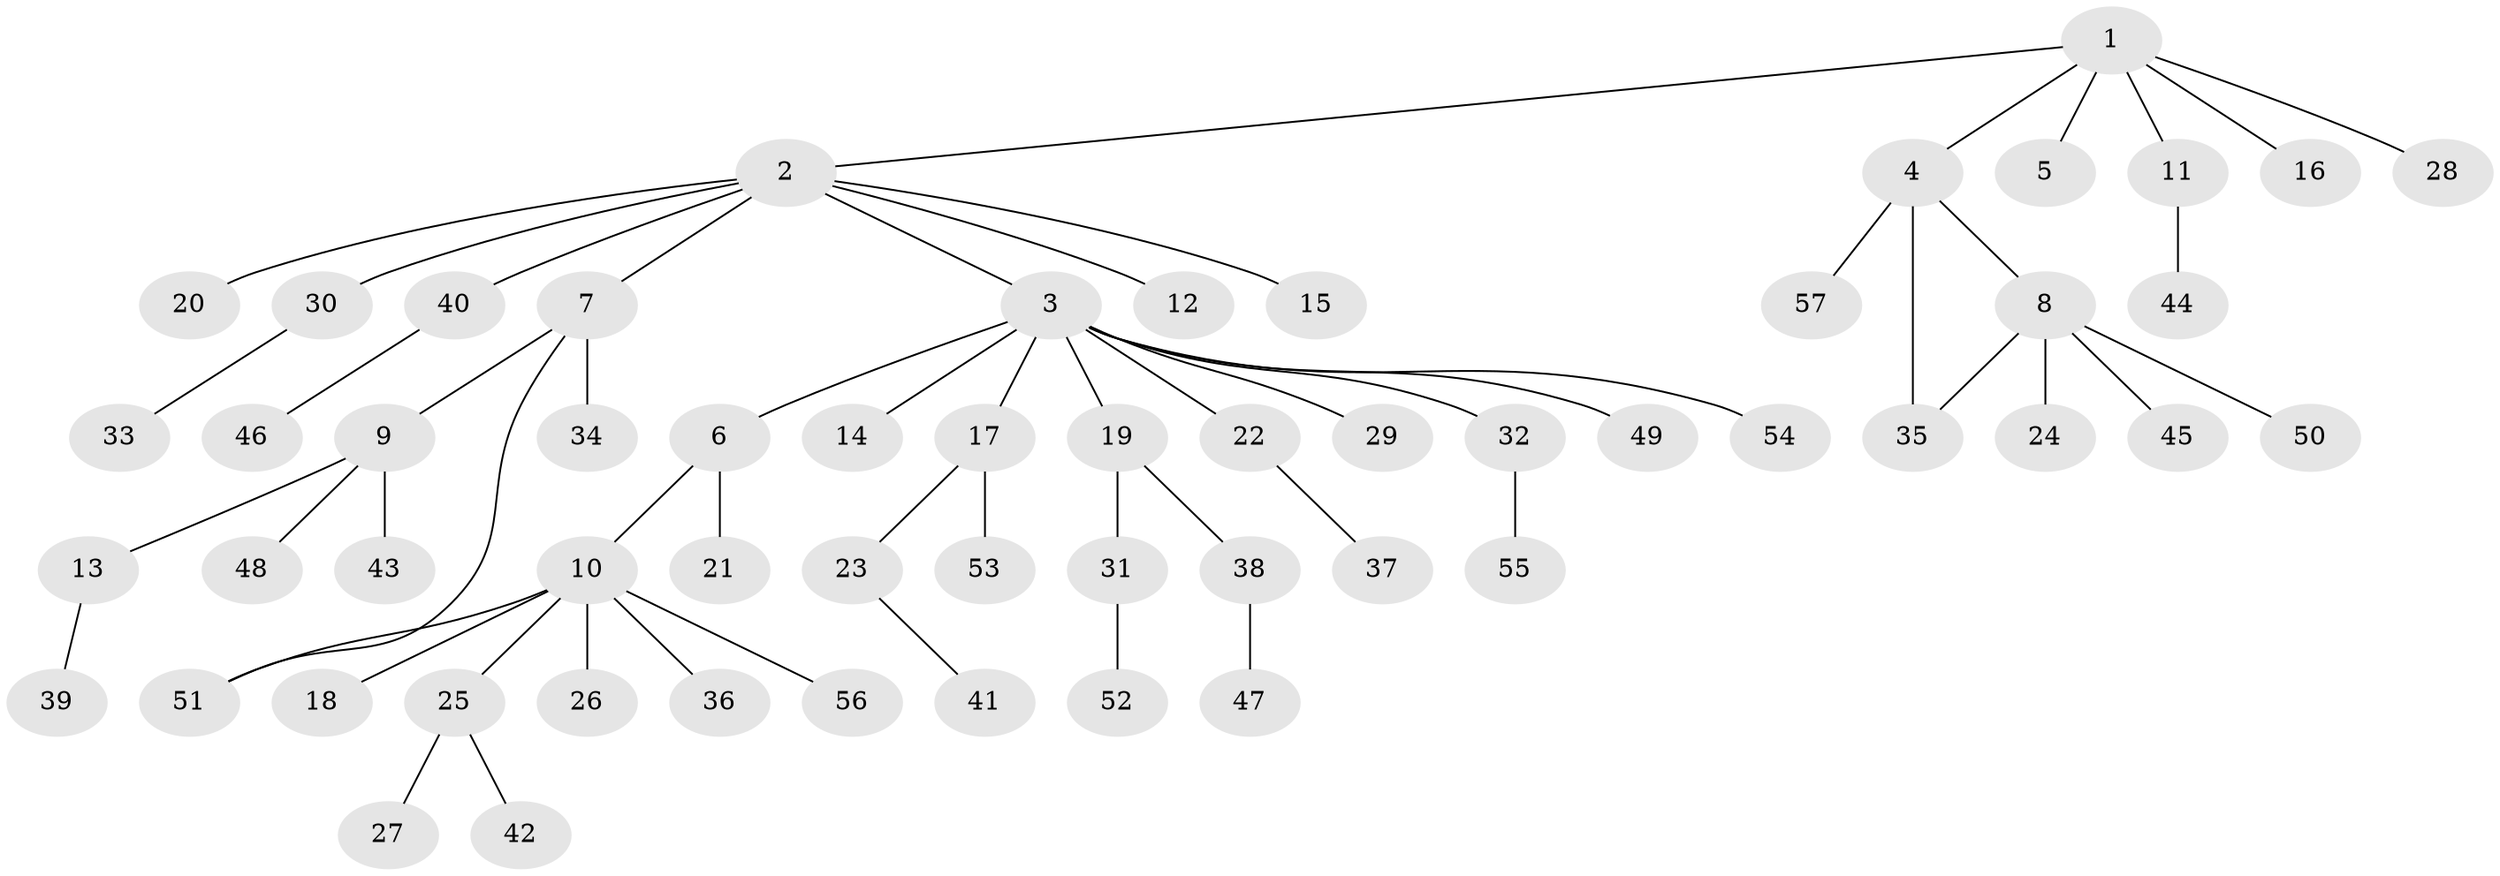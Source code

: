 // Generated by graph-tools (version 1.1) at 2025/48/03/09/25 04:48:52]
// undirected, 57 vertices, 58 edges
graph export_dot {
graph [start="1"]
  node [color=gray90,style=filled];
  1;
  2;
  3;
  4;
  5;
  6;
  7;
  8;
  9;
  10;
  11;
  12;
  13;
  14;
  15;
  16;
  17;
  18;
  19;
  20;
  21;
  22;
  23;
  24;
  25;
  26;
  27;
  28;
  29;
  30;
  31;
  32;
  33;
  34;
  35;
  36;
  37;
  38;
  39;
  40;
  41;
  42;
  43;
  44;
  45;
  46;
  47;
  48;
  49;
  50;
  51;
  52;
  53;
  54;
  55;
  56;
  57;
  1 -- 2;
  1 -- 4;
  1 -- 5;
  1 -- 11;
  1 -- 16;
  1 -- 28;
  2 -- 3;
  2 -- 7;
  2 -- 12;
  2 -- 15;
  2 -- 20;
  2 -- 30;
  2 -- 40;
  3 -- 6;
  3 -- 14;
  3 -- 17;
  3 -- 19;
  3 -- 22;
  3 -- 29;
  3 -- 32;
  3 -- 49;
  3 -- 54;
  4 -- 8;
  4 -- 35;
  4 -- 57;
  6 -- 10;
  6 -- 21;
  7 -- 9;
  7 -- 34;
  7 -- 51;
  8 -- 24;
  8 -- 35;
  8 -- 45;
  8 -- 50;
  9 -- 13;
  9 -- 43;
  9 -- 48;
  10 -- 18;
  10 -- 25;
  10 -- 26;
  10 -- 36;
  10 -- 51;
  10 -- 56;
  11 -- 44;
  13 -- 39;
  17 -- 23;
  17 -- 53;
  19 -- 31;
  19 -- 38;
  22 -- 37;
  23 -- 41;
  25 -- 27;
  25 -- 42;
  30 -- 33;
  31 -- 52;
  32 -- 55;
  38 -- 47;
  40 -- 46;
}
